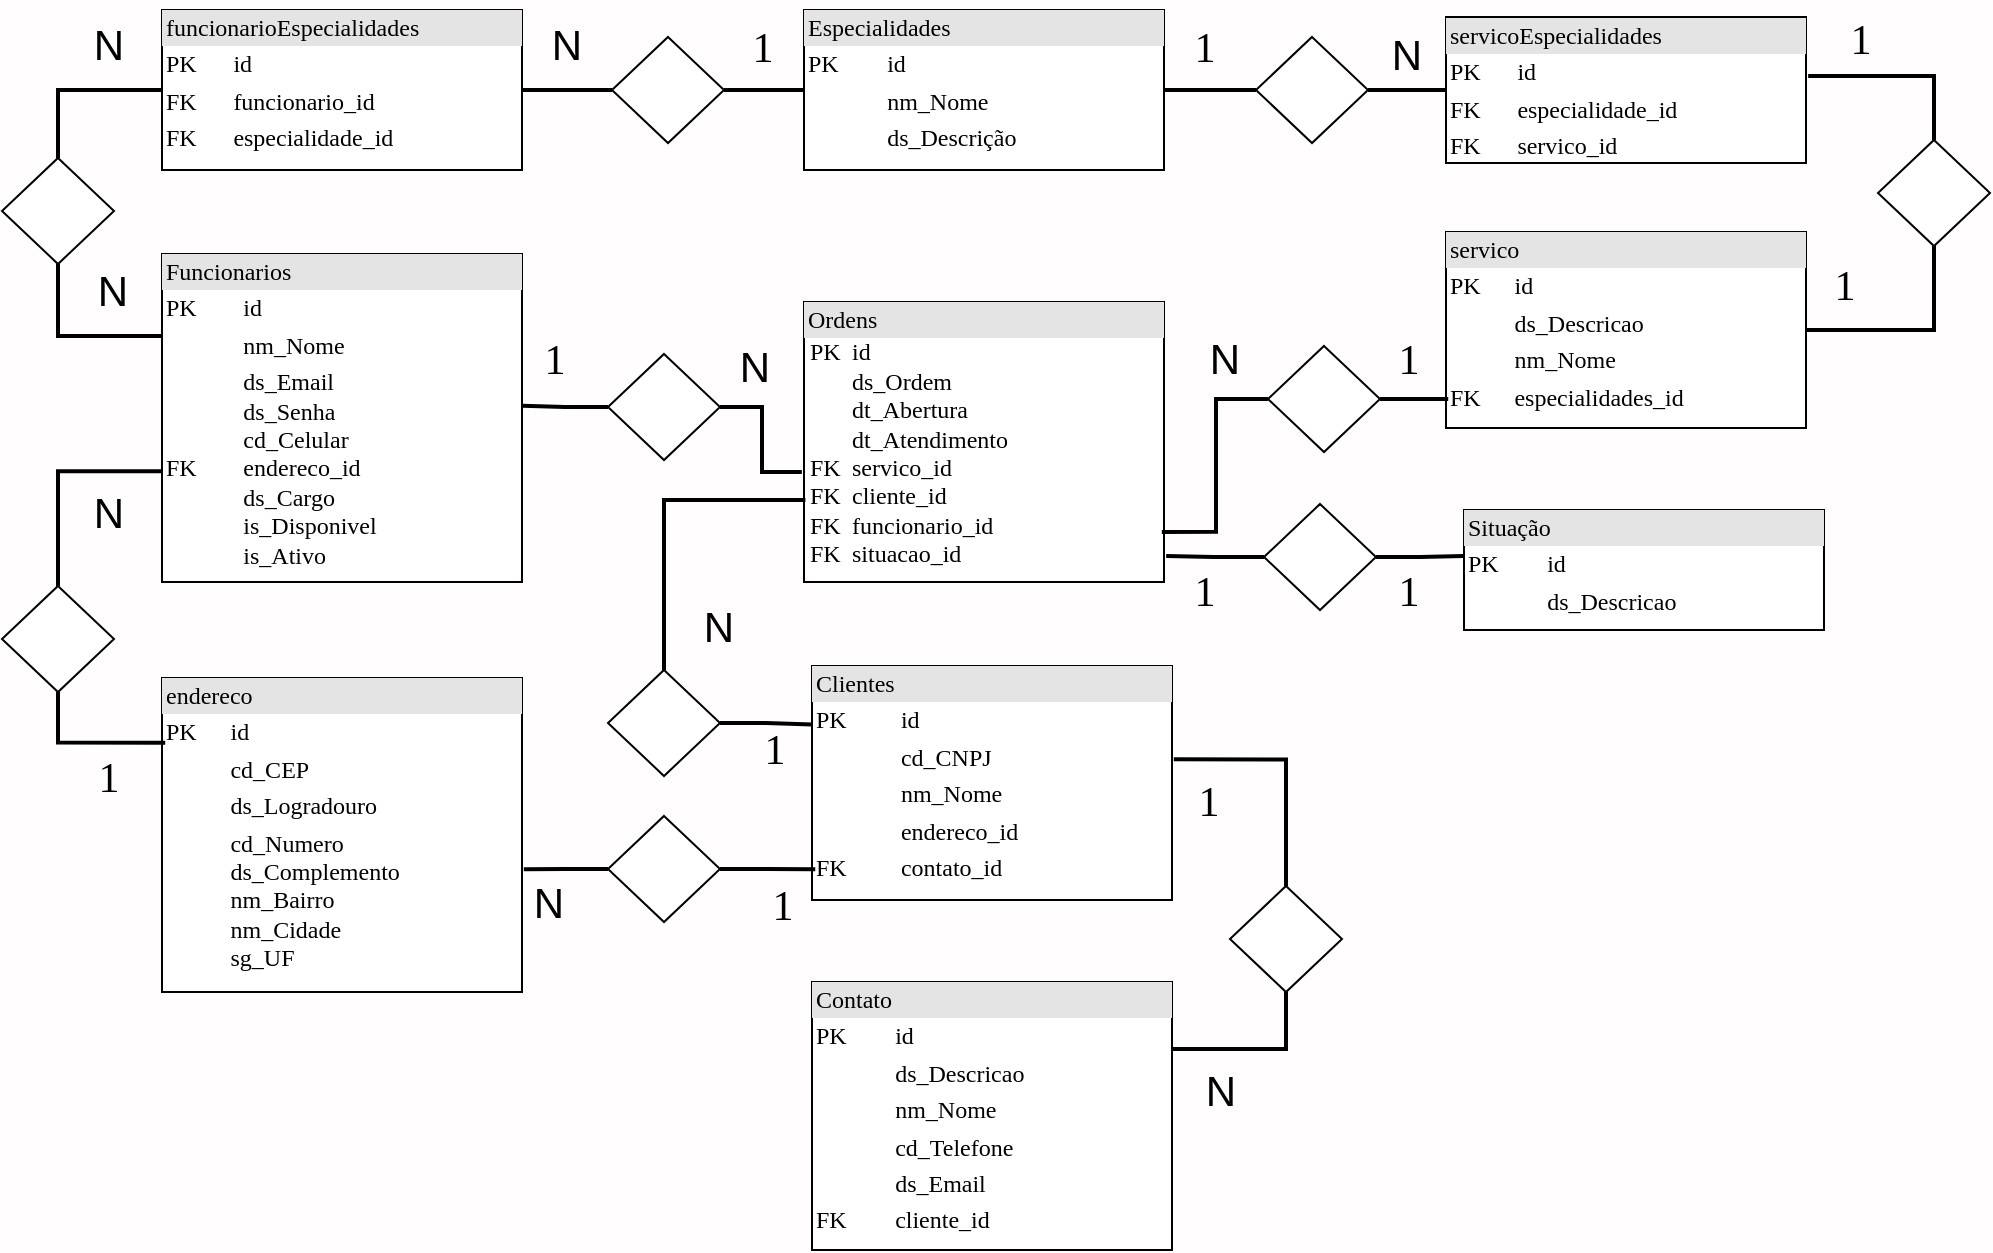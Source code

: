 <mxfile version="24.7.16">
  <diagram name="Página-1" id="74GLTB2vqmmj7NhmQDI3">
    <mxGraphModel dx="1732" dy="573" grid="0" gridSize="10" guides="1" tooltips="1" connect="1" arrows="1" fold="1" page="0" pageScale="1" pageWidth="827" pageHeight="1169" background="#FFFDFE" math="0" shadow="0">
      <root>
        <mxCell id="0" />
        <mxCell id="1" parent="0" />
        <mxCell id="-mUKGB88UWc1St8DoL5Q-1" value="&lt;div style=&quot;box-sizing:border-box;width:100%;background:#e4e4e4;padding:2px;&quot;&gt;Funcionarios&lt;/div&gt;&lt;table style=&quot;width:100%;font-size:1em;&quot; cellpadding=&quot;2&quot; cellspacing=&quot;0&quot;&gt;&lt;tbody&gt;&lt;tr&gt;&lt;td&gt;PK&lt;/td&gt;&lt;td&gt;id&lt;br&gt;&lt;/td&gt;&lt;/tr&gt;&lt;tr&gt;&lt;td&gt;&lt;br&gt;&lt;/td&gt;&lt;td&gt;nm_Nome&lt;/td&gt;&lt;/tr&gt;&lt;tr&gt;&lt;td&gt;FK&lt;br&gt;&lt;br&gt;&lt;/td&gt;&lt;td&gt;ds_Email&lt;br&gt;ds_Senha&lt;br&gt;cd_Celular&lt;br&gt;endereco_id&lt;br&gt;ds_Cargo&lt;br&gt;is_Disponivel&lt;br&gt;is_Ativo&lt;br&gt;&lt;br&gt;&lt;/td&gt;&lt;/tr&gt;&lt;/tbody&gt;&lt;/table&gt;" style="verticalAlign=top;align=left;overflow=fill;html=1;rounded=0;shadow=0;comic=0;labelBackgroundColor=none;strokeWidth=1;fontFamily=Verdana;fontSize=12" vertex="1" parent="1">
          <mxGeometry x="-100" y="136" width="180" height="164" as="geometry" />
        </mxCell>
        <mxCell id="-mUKGB88UWc1St8DoL5Q-2" value="&lt;div style=&quot;box-sizing: border-box ; width: 100% ; background: #e4e4e4 ; padding: 2px&quot;&gt;Especialidades&lt;/div&gt;&lt;table style=&quot;width: 100% ; font-size: 1em&quot; cellpadding=&quot;2&quot; cellspacing=&quot;0&quot;&gt;&lt;tbody&gt;&lt;tr&gt;&lt;td&gt;PK&lt;/td&gt;&lt;td&gt;id&lt;/td&gt;&lt;/tr&gt;&lt;tr&gt;&lt;td&gt;&lt;br&gt;&lt;/td&gt;&lt;td&gt;nm_Nome&lt;/td&gt;&lt;/tr&gt;&lt;tr&gt;&lt;td&gt;&lt;/td&gt;&lt;td&gt;ds_Descrição&lt;/td&gt;&lt;/tr&gt;&lt;tr&gt;&lt;td&gt;&lt;/td&gt;&lt;td&gt;&lt;br&gt;&lt;/td&gt;&lt;/tr&gt;&lt;/tbody&gt;&lt;/table&gt;" style="verticalAlign=top;align=left;overflow=fill;html=1;rounded=0;shadow=0;comic=0;labelBackgroundColor=none;strokeWidth=1;fontFamily=Verdana;fontSize=12" vertex="1" parent="1">
          <mxGeometry x="221" y="14" width="180" height="80" as="geometry" />
        </mxCell>
        <mxCell id="-mUKGB88UWc1St8DoL5Q-3" value="&lt;div style=&quot;box-sizing: border-box ; width: 100% ; background: #e4e4e4 ; padding: 2px&quot;&gt;Clientes&lt;/div&gt;&lt;table style=&quot;width: 100% ; font-size: 1em&quot; cellpadding=&quot;2&quot; cellspacing=&quot;0&quot;&gt;&lt;tbody&gt;&lt;tr&gt;&lt;td&gt;PK&lt;/td&gt;&lt;td&gt;id&lt;/td&gt;&lt;/tr&gt;&lt;tr&gt;&lt;td&gt;&lt;br&gt;&lt;/td&gt;&lt;td&gt;cd_CNPJ&lt;/td&gt;&lt;/tr&gt;&lt;tr&gt;&lt;td&gt;&lt;/td&gt;&lt;td&gt;nm_Nome&lt;/td&gt;&lt;/tr&gt;&lt;tr&gt;&lt;td&gt;&lt;br&gt;&lt;/td&gt;&lt;td&gt;endereco_id&lt;/td&gt;&lt;/tr&gt;&lt;tr&gt;&lt;td&gt;FK&lt;/td&gt;&lt;td&gt;contato_id&lt;/td&gt;&lt;/tr&gt;&lt;/tbody&gt;&lt;/table&gt;" style="verticalAlign=top;align=left;overflow=fill;html=1;rounded=0;shadow=0;comic=0;labelBackgroundColor=none;strokeWidth=1;fontFamily=Verdana;fontSize=12" vertex="1" parent="1">
          <mxGeometry x="225" y="342" width="180" height="117" as="geometry" />
        </mxCell>
        <mxCell id="-mUKGB88UWc1St8DoL5Q-6" value="&lt;div style=&quot;box-sizing:border-box;width:100%;background:#e4e4e4;padding:2px;&quot;&gt;Situação&lt;/div&gt;&lt;table style=&quot;width:100%;font-size:1em;&quot; cellpadding=&quot;2&quot; cellspacing=&quot;0&quot;&gt;&lt;tbody&gt;&lt;tr&gt;&lt;td&gt;PK&lt;/td&gt;&lt;td&gt;id&lt;/td&gt;&lt;/tr&gt;&lt;tr&gt;&lt;td&gt;&lt;br&gt;&lt;/td&gt;&lt;td&gt;ds_Descricao&lt;/td&gt;&lt;/tr&gt;&lt;tr&gt;&lt;td&gt;&lt;/td&gt;&lt;td&gt;&lt;br&gt;&lt;/td&gt;&lt;/tr&gt;&lt;/tbody&gt;&lt;/table&gt;" style="verticalAlign=top;align=left;overflow=fill;html=1;rounded=0;shadow=0;comic=0;labelBackgroundColor=none;strokeWidth=1;fontFamily=Verdana;fontSize=12" vertex="1" parent="1">
          <mxGeometry x="551" y="264" width="180" height="60" as="geometry" />
        </mxCell>
        <mxCell id="-mUKGB88UWc1St8DoL5Q-8" value="&lt;div style=&quot;box-sizing:border-box;width:100%;background:#e4e4e4;padding:2px;&quot;&gt;servico&lt;/div&gt;&lt;table style=&quot;width:100%;font-size:1em;&quot; cellpadding=&quot;2&quot; cellspacing=&quot;0&quot;&gt;&lt;tbody&gt;&lt;tr&gt;&lt;td&gt;PK&lt;/td&gt;&lt;td&gt;id&lt;/td&gt;&lt;/tr&gt;&lt;tr&gt;&lt;td&gt;&lt;br&gt;&lt;/td&gt;&lt;td&gt;ds_Descricao&lt;/td&gt;&lt;/tr&gt;&lt;tr&gt;&lt;td&gt;&lt;br&gt;&lt;/td&gt;&lt;td&gt;nm_Nome&lt;/td&gt;&lt;/tr&gt;&lt;tr&gt;&lt;td&gt;FK&lt;/td&gt;&lt;td&gt;especialidades_id&lt;/td&gt;&lt;/tr&gt;&lt;tr&gt;&lt;td&gt;&lt;/td&gt;&lt;td&gt;&lt;br&gt;&lt;/td&gt;&lt;/tr&gt;&lt;/tbody&gt;&lt;/table&gt;" style="verticalAlign=top;align=left;overflow=fill;html=1;rounded=0;shadow=0;comic=0;labelBackgroundColor=none;strokeWidth=1;fontFamily=Verdana;fontSize=12" vertex="1" parent="1">
          <mxGeometry x="542" y="125" width="180" height="98" as="geometry" />
        </mxCell>
        <mxCell id="-mUKGB88UWc1St8DoL5Q-9" style="edgeStyle=orthogonalEdgeStyle;rounded=0;orthogonalLoop=1;jettySize=auto;html=1;exitX=0.5;exitY=1;exitDx=0;exitDy=0;" edge="1" parent="1" source="-mUKGB88UWc1St8DoL5Q-8" target="-mUKGB88UWc1St8DoL5Q-8">
          <mxGeometry relative="1" as="geometry" />
        </mxCell>
        <mxCell id="-mUKGB88UWc1St8DoL5Q-11" value="&lt;div style=&quot;box-sizing:border-box;width:100%;background:#e4e4e4;padding:2px;&quot;&gt;funcionarioEspecialidades&lt;/div&gt;&lt;table style=&quot;width:100%;font-size:1em;&quot; cellpadding=&quot;2&quot; cellspacing=&quot;0&quot;&gt;&lt;tbody&gt;&lt;tr&gt;&lt;td&gt;PK&lt;/td&gt;&lt;td&gt;id&lt;/td&gt;&lt;/tr&gt;&lt;tr&gt;&lt;td&gt;FK&lt;/td&gt;&lt;td&gt;funcionario_id&lt;/td&gt;&lt;/tr&gt;&lt;tr&gt;&lt;td&gt;FK&lt;/td&gt;&lt;td&gt;especialidade_id&lt;/td&gt;&lt;/tr&gt;&lt;/tbody&gt;&lt;/table&gt;" style="verticalAlign=top;align=left;overflow=fill;html=1;rounded=0;shadow=0;comic=0;labelBackgroundColor=none;strokeWidth=1;fontFamily=Verdana;fontSize=12" vertex="1" parent="1">
          <mxGeometry x="-100" y="14" width="180" height="80" as="geometry" />
        </mxCell>
        <mxCell id="-mUKGB88UWc1St8DoL5Q-14" value="&lt;div style=&quot;box-sizing:border-box;width:100%;background:#e4e4e4;padding:2px;&quot;&gt;servicoEspecialidades&lt;/div&gt;&lt;table style=&quot;width:100%;font-size:1em;&quot; cellpadding=&quot;2&quot; cellspacing=&quot;0&quot;&gt;&lt;tbody&gt;&lt;tr&gt;&lt;td&gt;PK&lt;/td&gt;&lt;td&gt;id&lt;/td&gt;&lt;/tr&gt;&lt;tr&gt;&lt;td&gt;FK&lt;/td&gt;&lt;td&gt;especialidade_id&lt;/td&gt;&lt;/tr&gt;&lt;tr&gt;&lt;td&gt;FK&lt;/td&gt;&lt;td&gt;servico_id&lt;/td&gt;&lt;/tr&gt;&lt;/tbody&gt;&lt;/table&gt;" style="verticalAlign=top;align=left;overflow=fill;html=1;rounded=0;shadow=0;comic=0;labelBackgroundColor=none;strokeWidth=1;fontFamily=Verdana;fontSize=12" vertex="1" parent="1">
          <mxGeometry x="542" y="17.5" width="180" height="73" as="geometry" />
        </mxCell>
        <mxCell id="-mUKGB88UWc1St8DoL5Q-19" value="&lt;div style=&quot;box-sizing:border-box;width:100%;background:#e4e4e4;padding:2px;&quot;&gt;endereco&lt;/div&gt;&lt;table style=&quot;width:100%;font-size:1em;&quot; cellpadding=&quot;2&quot; cellspacing=&quot;0&quot;&gt;&lt;tbody&gt;&lt;tr&gt;&lt;td&gt;PK&lt;/td&gt;&lt;td&gt;id&lt;/td&gt;&lt;/tr&gt;&lt;tr&gt;&lt;td&gt;&lt;br&gt;&lt;/td&gt;&lt;td&gt;cd_CEP&lt;/td&gt;&lt;/tr&gt;&lt;tr&gt;&lt;td&gt;&lt;br&gt;&lt;/td&gt;&lt;td&gt;ds_Logradouro&lt;/td&gt;&lt;/tr&gt;&lt;tr&gt;&lt;td&gt;&lt;br&gt;&lt;/td&gt;&lt;td&gt;cd_Numero&lt;br&gt;ds_Complemento&lt;br&gt;nm_Bairro&lt;br&gt;nm_Cidade&lt;br&gt;sg_UF&lt;/td&gt;&lt;/tr&gt;&lt;tr&gt;&lt;td&gt;&lt;/td&gt;&lt;td&gt;&lt;br&gt;&lt;/td&gt;&lt;/tr&gt;&lt;/tbody&gt;&lt;/table&gt;" style="verticalAlign=top;align=left;overflow=fill;html=1;rounded=0;shadow=0;comic=0;labelBackgroundColor=none;strokeWidth=1;fontFamily=Verdana;fontSize=12" vertex="1" parent="1">
          <mxGeometry x="-100" y="348" width="180" height="157" as="geometry" />
        </mxCell>
        <mxCell id="-mUKGB88UWc1St8DoL5Q-21" value="&lt;div style=&quot;box-sizing:border-box;width:100%;background:#e4e4e4;padding:2px;&quot;&gt;Ordens&lt;/div&gt;&amp;nbsp;PK&lt;span style=&quot;white-space: pre;&quot;&gt;&#x9;&lt;/span&gt;id&lt;div&gt;&lt;span style=&quot;background-color: initial; white-space-collapse: preserve;&quot;&gt;&#x9;&lt;/span&gt;&lt;span style=&quot;background-color: initial;&quot;&gt;ds_Ordem&lt;/span&gt;&lt;br&gt;&lt;/div&gt;&lt;div&gt;&lt;span style=&quot;white-space: pre;&quot;&gt;&#x9;&lt;/span&gt;dt_Abertura&lt;br&gt;&lt;/div&gt;&lt;div&gt;&lt;span style=&quot;white-space: pre;&quot;&gt;&#x9;&lt;/span&gt;dt_Atendimento&lt;/div&gt;&lt;div&gt;&lt;div&gt;&amp;nbsp;FK&lt;span style=&quot;white-space-collapse: preserve;&quot;&gt;&#x9;&lt;/span&gt;servico_id&lt;/div&gt;&lt;div&gt;&amp;nbsp;FK&lt;span style=&quot;white-space-collapse: preserve;&quot;&gt;&#x9;&lt;/span&gt;cliente_id&lt;br&gt;&lt;/div&gt;&lt;div&gt;&amp;nbsp;FK&lt;span style=&quot;white-space-collapse: preserve;&quot;&gt;&#x9;&lt;/span&gt;funcionario_id&lt;/div&gt;&lt;div&gt;&amp;nbsp;FK&lt;span style=&quot;white-space-collapse: preserve;&quot;&gt;&#x9;&lt;/span&gt;situacao_id&lt;/div&gt;&lt;div&gt;&lt;br&gt;&lt;/div&gt;&lt;table style=&quot;width:100%;font-size:1em;&quot; cellpadding=&quot;2&quot; cellspacing=&quot;0&quot;&gt;&lt;tbody&gt;&lt;/tbody&gt;&lt;/table&gt;&lt;/div&gt;" style="verticalAlign=top;align=left;overflow=fill;html=1;rounded=0;shadow=0;comic=0;labelBackgroundColor=none;strokeWidth=1;fontFamily=Verdana;fontSize=12" vertex="1" parent="1">
          <mxGeometry x="221" y="160" width="180" height="140" as="geometry" />
        </mxCell>
        <mxCell id="-mUKGB88UWc1St8DoL5Q-44" style="edgeStyle=none;shape=connector;curved=1;rounded=0;orthogonalLoop=1;jettySize=auto;html=1;exitX=0;exitY=0.5;exitDx=0;exitDy=0;entryX=1;entryY=0.5;entryDx=0;entryDy=0;strokeColor=default;strokeWidth=2;align=center;verticalAlign=middle;fontFamily=Architects Daughter;fontSource=https%3A%2F%2Ffonts.googleapis.com%2Fcss%3Ffamily%3DArchitects%2BDaughter;fontSize=16;fontColor=default;labelBackgroundColor=default;endArrow=none;flowAnimation=0;sourcePerimeterSpacing=8;targetPerimeterSpacing=8;endFill=0;" edge="1" parent="1" source="-mUKGB88UWc1St8DoL5Q-24" target="-mUKGB88UWc1St8DoL5Q-11">
          <mxGeometry relative="1" as="geometry" />
        </mxCell>
        <mxCell id="-mUKGB88UWc1St8DoL5Q-24" value="" style="rhombus;whiteSpace=wrap;html=1;fontFamily=Architects Daughter;fontSource=https%3A%2F%2Ffonts.googleapis.com%2Fcss%3Ffamily%3DArchitects%2BDaughter;" vertex="1" parent="1">
          <mxGeometry x="125" y="27.5" width="56" height="53" as="geometry" />
        </mxCell>
        <mxCell id="-mUKGB88UWc1St8DoL5Q-32" value="&lt;font face=&quot;Helvetica&quot; style=&quot;font-size: 21px;&quot;&gt;N&lt;/font&gt;" style="text;html=1;align=center;verticalAlign=middle;resizable=0;points=[];autosize=1;strokeColor=none;fillColor=none;fontSize=21;fontFamily=Architects Daughter;fontSource=https%3A%2F%2Ffonts.googleapis.com%2Fcss%3Ffamily%3DArchitects%2BDaughter;" vertex="1" parent="1">
          <mxGeometry x="85" y="13" width="33" height="38" as="geometry" />
        </mxCell>
        <mxCell id="-mUKGB88UWc1St8DoL5Q-40" style="edgeStyle=none;curved=1;rounded=0;orthogonalLoop=1;jettySize=auto;html=1;fontFamily=Architects Daughter;fontSource=https%3A%2F%2Ffonts.googleapis.com%2Fcss%3Ffamily%3DArchitects%2BDaughter;fontSize=16;endArrow=none;sourcePerimeterSpacing=8;targetPerimeterSpacing=8;entryX=0;entryY=0.5;entryDx=0;entryDy=0;strokeWidth=2;flowAnimation=0;exitX=1;exitY=0.5;exitDx=0;exitDy=0;endFill=0;" edge="1" parent="1" source="-mUKGB88UWc1St8DoL5Q-24" target="-mUKGB88UWc1St8DoL5Q-2">
          <mxGeometry relative="1" as="geometry">
            <mxPoint x="219" y="76" as="targetPoint" />
          </mxGeometry>
        </mxCell>
        <mxCell id="-mUKGB88UWc1St8DoL5Q-46" style="edgeStyle=none;shape=connector;curved=1;rounded=0;orthogonalLoop=1;jettySize=auto;html=1;exitX=0;exitY=0.5;exitDx=0;exitDy=0;entryX=1;entryY=0.5;entryDx=0;entryDy=0;strokeColor=default;strokeWidth=2;align=center;verticalAlign=middle;fontFamily=Architects Daughter;fontSource=https%3A%2F%2Ffonts.googleapis.com%2Fcss%3Ffamily%3DArchitects%2BDaughter;fontSize=16;fontColor=default;labelBackgroundColor=default;endArrow=none;flowAnimation=0;sourcePerimeterSpacing=8;targetPerimeterSpacing=8;endFill=0;" edge="1" parent="1" source="-mUKGB88UWc1St8DoL5Q-45" target="-mUKGB88UWc1St8DoL5Q-2">
          <mxGeometry relative="1" as="geometry" />
        </mxCell>
        <mxCell id="-mUKGB88UWc1St8DoL5Q-47" style="edgeStyle=none;shape=connector;curved=1;rounded=0;orthogonalLoop=1;jettySize=auto;html=1;exitX=1;exitY=0.5;exitDx=0;exitDy=0;entryX=0;entryY=0.5;entryDx=0;entryDy=0;strokeColor=default;strokeWidth=2;align=center;verticalAlign=middle;fontFamily=Architects Daughter;fontSource=https%3A%2F%2Ffonts.googleapis.com%2Fcss%3Ffamily%3DArchitects%2BDaughter;fontSize=16;fontColor=default;labelBackgroundColor=default;endArrow=none;flowAnimation=0;sourcePerimeterSpacing=8;targetPerimeterSpacing=8;startSize=14;endSize=14;endFill=0;" edge="1" parent="1" source="-mUKGB88UWc1St8DoL5Q-45" target="-mUKGB88UWc1St8DoL5Q-14">
          <mxGeometry relative="1" as="geometry" />
        </mxCell>
        <mxCell id="-mUKGB88UWc1St8DoL5Q-45" value="" style="rhombus;whiteSpace=wrap;html=1;fontFamily=Architects Daughter;fontSource=https%3A%2F%2Ffonts.googleapis.com%2Fcss%3Ffamily%3DArchitects%2BDaughter;" vertex="1" parent="1">
          <mxGeometry x="447" y="27.5" width="56" height="53" as="geometry" />
        </mxCell>
        <mxCell id="-mUKGB88UWc1St8DoL5Q-50" style="edgeStyle=orthogonalEdgeStyle;shape=connector;rounded=0;orthogonalLoop=1;jettySize=auto;html=1;strokeColor=default;strokeWidth=2;align=center;verticalAlign=middle;fontFamily=Architects Daughter;fontSource=https%3A%2F%2Ffonts.googleapis.com%2Fcss%3Ffamily%3DArchitects%2BDaughter;fontSize=16;fontColor=default;labelBackgroundColor=default;endArrow=none;endFill=0;flowAnimation=0;sourcePerimeterSpacing=8;targetPerimeterSpacing=8;entryX=0;entryY=0.5;entryDx=0;entryDy=0;exitX=0.5;exitY=0;exitDx=0;exitDy=0;" edge="1" parent="1" source="-mUKGB88UWc1St8DoL5Q-49" target="-mUKGB88UWc1St8DoL5Q-11">
          <mxGeometry relative="1" as="geometry">
            <mxPoint x="-134" y="48" as="targetPoint" />
          </mxGeometry>
        </mxCell>
        <mxCell id="-mUKGB88UWc1St8DoL5Q-52" style="edgeStyle=orthogonalEdgeStyle;shape=connector;rounded=0;orthogonalLoop=1;jettySize=auto;html=1;exitX=0.5;exitY=1;exitDx=0;exitDy=0;entryX=0;entryY=0.25;entryDx=0;entryDy=0;strokeColor=default;strokeWidth=2;align=center;verticalAlign=middle;fontFamily=Architects Daughter;fontSource=https%3A%2F%2Ffonts.googleapis.com%2Fcss%3Ffamily%3DArchitects%2BDaughter;fontSize=16;fontColor=default;labelBackgroundColor=default;endArrow=none;endFill=0;flowAnimation=0;sourcePerimeterSpacing=8;targetPerimeterSpacing=8;" edge="1" parent="1" source="-mUKGB88UWc1St8DoL5Q-49" target="-mUKGB88UWc1St8DoL5Q-1">
          <mxGeometry relative="1" as="geometry" />
        </mxCell>
        <mxCell id="-mUKGB88UWc1St8DoL5Q-49" value="" style="rhombus;whiteSpace=wrap;html=1;fontFamily=Architects Daughter;fontSource=https%3A%2F%2Ffonts.googleapis.com%2Fcss%3Ffamily%3DArchitects%2BDaughter;" vertex="1" parent="1">
          <mxGeometry x="-180" y="88" width="56" height="53" as="geometry" />
        </mxCell>
        <mxCell id="-mUKGB88UWc1St8DoL5Q-53" value="&lt;font face=&quot;Helvetica&quot; style=&quot;font-size: 21px;&quot;&gt;N&lt;/font&gt;" style="text;html=1;align=center;verticalAlign=middle;resizable=0;points=[];autosize=1;strokeColor=none;fillColor=none;fontSize=21;fontFamily=Architects Daughter;fontSource=https%3A%2F%2Ffonts.googleapis.com%2Fcss%3Ffamily%3DArchitects%2BDaughter;" vertex="1" parent="1">
          <mxGeometry x="-144" y="13" width="33" height="38" as="geometry" />
        </mxCell>
        <mxCell id="-mUKGB88UWc1St8DoL5Q-54" value="&lt;font face=&quot;Helvetica&quot; style=&quot;font-size: 21px;&quot;&gt;N&lt;/font&gt;" style="text;html=1;align=center;verticalAlign=middle;resizable=0;points=[];autosize=1;strokeColor=none;fillColor=none;fontSize=21;fontFamily=Architects Daughter;fontSource=https%3A%2F%2Ffonts.googleapis.com%2Fcss%3Ffamily%3DArchitects%2BDaughter;" vertex="1" parent="1">
          <mxGeometry x="-142" y="136" width="33" height="38" as="geometry" />
        </mxCell>
        <mxCell id="-mUKGB88UWc1St8DoL5Q-55" value="&lt;font face=&quot;Verdana&quot;&gt;1&lt;/font&gt;" style="text;html=1;align=center;verticalAlign=middle;resizable=0;points=[];autosize=1;strokeColor=none;fillColor=none;fontSize=21;fontFamily=Architects Daughter;fontSource=https%3A%2F%2Ffonts.googleapis.com%2Fcss%3Ffamily%3DArchitects%2BDaughter;" vertex="1" parent="1">
          <mxGeometry x="184" y="13" width="31" height="39" as="geometry" />
        </mxCell>
        <mxCell id="-mUKGB88UWc1St8DoL5Q-57" value="" style="rhombus;whiteSpace=wrap;html=1;fontFamily=Architects Daughter;fontSource=https%3A%2F%2Ffonts.googleapis.com%2Fcss%3Ffamily%3DArchitects%2BDaughter;" vertex="1" parent="1">
          <mxGeometry x="123" y="186" width="56" height="53" as="geometry" />
        </mxCell>
        <mxCell id="-mUKGB88UWc1St8DoL5Q-60" value="&lt;font face=&quot;Helvetica&quot; style=&quot;font-size: 21px;&quot;&gt;N&lt;/font&gt;" style="text;html=1;align=center;verticalAlign=middle;resizable=0;points=[];autosize=1;strokeColor=none;fillColor=none;fontSize=21;fontFamily=Architects Daughter;fontSource=https%3A%2F%2Ffonts.googleapis.com%2Fcss%3Ffamily%3DArchitects%2BDaughter;" vertex="1" parent="1">
          <mxGeometry x="179" y="174" width="33" height="38" as="geometry" />
        </mxCell>
        <mxCell id="-mUKGB88UWc1St8DoL5Q-61" value="&lt;font face=&quot;Verdana&quot;&gt;1&lt;/font&gt;" style="text;html=1;align=center;verticalAlign=middle;resizable=0;points=[];autosize=1;strokeColor=none;fillColor=none;fontSize=21;fontFamily=Architects Daughter;fontSource=https%3A%2F%2Ffonts.googleapis.com%2Fcss%3Ffamily%3DArchitects%2BDaughter;" vertex="1" parent="1">
          <mxGeometry x="80" y="169" width="31" height="39" as="geometry" />
        </mxCell>
        <mxCell id="-mUKGB88UWc1St8DoL5Q-62" value="&lt;font face=&quot;Helvetica&quot; style=&quot;font-size: 21px;&quot;&gt;N&lt;/font&gt;" style="text;html=1;align=center;verticalAlign=middle;resizable=0;points=[];autosize=1;strokeColor=none;fillColor=none;fontSize=21;fontFamily=Architects Daughter;fontSource=https%3A%2F%2Ffonts.googleapis.com%2Fcss%3Ffamily%3DArchitects%2BDaughter;" vertex="1" parent="1">
          <mxGeometry x="505" y="17.5" width="33" height="38" as="geometry" />
        </mxCell>
        <mxCell id="-mUKGB88UWc1St8DoL5Q-63" value="&lt;font face=&quot;Verdana&quot;&gt;1&lt;/font&gt;" style="text;html=1;align=center;verticalAlign=middle;resizable=0;points=[];autosize=1;strokeColor=none;fillColor=none;fontSize=21;fontFamily=Architects Daughter;fontSource=https%3A%2F%2Ffonts.googleapis.com%2Fcss%3Ffamily%3DArchitects%2BDaughter;" vertex="1" parent="1">
          <mxGeometry x="405" y="13" width="31" height="39" as="geometry" />
        </mxCell>
        <mxCell id="-mUKGB88UWc1St8DoL5Q-64" value="" style="rhombus;whiteSpace=wrap;html=1;fontFamily=Architects Daughter;fontSource=https%3A%2F%2Ffonts.googleapis.com%2Fcss%3Ffamily%3DArchitects%2BDaughter;" vertex="1" parent="1">
          <mxGeometry x="758" y="79" width="56" height="53" as="geometry" />
        </mxCell>
        <mxCell id="-mUKGB88UWc1St8DoL5Q-65" style="edgeStyle=orthogonalEdgeStyle;shape=connector;rounded=0;orthogonalLoop=1;jettySize=auto;html=1;exitX=0.5;exitY=0;exitDx=0;exitDy=0;entryX=1.006;entryY=0.404;entryDx=0;entryDy=0;entryPerimeter=0;strokeColor=default;strokeWidth=2;align=center;verticalAlign=middle;fontFamily=Architects Daughter;fontSource=https%3A%2F%2Ffonts.googleapis.com%2Fcss%3Ffamily%3DArchitects%2BDaughter;fontSize=16;fontColor=default;labelBackgroundColor=default;endArrow=none;endFill=0;flowAnimation=0;sourcePerimeterSpacing=8;targetPerimeterSpacing=8;" edge="1" parent="1" source="-mUKGB88UWc1St8DoL5Q-64" target="-mUKGB88UWc1St8DoL5Q-14">
          <mxGeometry relative="1" as="geometry" />
        </mxCell>
        <mxCell id="-mUKGB88UWc1St8DoL5Q-66" style="edgeStyle=orthogonalEdgeStyle;shape=connector;rounded=0;orthogonalLoop=1;jettySize=auto;html=1;exitX=0.5;exitY=1;exitDx=0;exitDy=0;strokeColor=default;strokeWidth=2;align=center;verticalAlign=middle;fontFamily=Architects Daughter;fontSource=https%3A%2F%2Ffonts.googleapis.com%2Fcss%3Ffamily%3DArchitects%2BDaughter;fontSize=16;fontColor=default;labelBackgroundColor=default;endArrow=none;endFill=0;flowAnimation=0;sourcePerimeterSpacing=8;targetPerimeterSpacing=8;entryX=1;entryY=0.5;entryDx=0;entryDy=0;" edge="1" parent="1" source="-mUKGB88UWc1St8DoL5Q-64" target="-mUKGB88UWc1St8DoL5Q-8">
          <mxGeometry relative="1" as="geometry" />
        </mxCell>
        <mxCell id="-mUKGB88UWc1St8DoL5Q-69" value="&lt;font face=&quot;Verdana&quot;&gt;1&lt;/font&gt;" style="text;html=1;align=center;verticalAlign=middle;resizable=0;points=[];autosize=1;strokeColor=none;fillColor=none;fontSize=21;fontFamily=Architects Daughter;fontSource=https%3A%2F%2Ffonts.googleapis.com%2Fcss%3Ffamily%3DArchitects%2BDaughter;" vertex="1" parent="1">
          <mxGeometry x="733" y="9" width="31" height="39" as="geometry" />
        </mxCell>
        <mxCell id="-mUKGB88UWc1St8DoL5Q-70" value="&lt;font face=&quot;Verdana&quot;&gt;1&lt;/font&gt;" style="text;html=1;align=center;verticalAlign=middle;resizable=0;points=[];autosize=1;strokeColor=none;fillColor=none;fontSize=21;fontFamily=Architects Daughter;fontSource=https%3A%2F%2Ffonts.googleapis.com%2Fcss%3Ffamily%3DArchitects%2BDaughter;" vertex="1" parent="1">
          <mxGeometry x="725" y="132" width="31" height="39" as="geometry" />
        </mxCell>
        <mxCell id="-mUKGB88UWc1St8DoL5Q-71" value="" style="rhombus;whiteSpace=wrap;html=1;fontFamily=Architects Daughter;fontSource=https%3A%2F%2Ffonts.googleapis.com%2Fcss%3Ffamily%3DArchitects%2BDaughter;" vertex="1" parent="1">
          <mxGeometry x="453" y="182" width="56" height="53" as="geometry" />
        </mxCell>
        <mxCell id="-mUKGB88UWc1St8DoL5Q-72" value="" style="rhombus;whiteSpace=wrap;html=1;fontFamily=Architects Daughter;fontSource=https%3A%2F%2Ffonts.googleapis.com%2Fcss%3Ffamily%3DArchitects%2BDaughter;" vertex="1" parent="1">
          <mxGeometry x="451" y="261" width="56" height="53" as="geometry" />
        </mxCell>
        <mxCell id="-mUKGB88UWc1St8DoL5Q-73" style="edgeStyle=orthogonalEdgeStyle;shape=connector;rounded=0;orthogonalLoop=1;jettySize=auto;html=1;exitX=1;exitY=0.5;exitDx=0;exitDy=0;entryX=0;entryY=0.383;entryDx=0;entryDy=0;entryPerimeter=0;strokeColor=default;strokeWidth=2;align=center;verticalAlign=middle;fontFamily=Architects Daughter;fontSource=https%3A%2F%2Ffonts.googleapis.com%2Fcss%3Ffamily%3DArchitects%2BDaughter;fontSize=16;fontColor=default;labelBackgroundColor=default;endArrow=none;endFill=0;flowAnimation=0;sourcePerimeterSpacing=8;targetPerimeterSpacing=8;" edge="1" parent="1" source="-mUKGB88UWc1St8DoL5Q-72" target="-mUKGB88UWc1St8DoL5Q-6">
          <mxGeometry relative="1" as="geometry" />
        </mxCell>
        <mxCell id="-mUKGB88UWc1St8DoL5Q-79" value="&lt;font face=&quot;Verdana&quot;&gt;1&lt;/font&gt;" style="text;html=1;align=center;verticalAlign=middle;resizable=0;points=[];autosize=1;strokeColor=none;fillColor=none;fontSize=21;fontFamily=Architects Daughter;fontSource=https%3A%2F%2Ffonts.googleapis.com%2Fcss%3Ffamily%3DArchitects%2BDaughter;" vertex="1" parent="1">
          <mxGeometry x="507" y="169" width="31" height="39" as="geometry" />
        </mxCell>
        <mxCell id="-mUKGB88UWc1St8DoL5Q-80" value="&lt;font face=&quot;Helvetica&quot; style=&quot;font-size: 21px;&quot;&gt;N&lt;/font&gt;" style="text;html=1;align=center;verticalAlign=middle;resizable=0;points=[];autosize=1;strokeColor=none;fillColor=none;fontSize=21;fontFamily=Architects Daughter;fontSource=https%3A%2F%2Ffonts.googleapis.com%2Fcss%3Ffamily%3DArchitects%2BDaughter;" vertex="1" parent="1">
          <mxGeometry x="414" y="170" width="33" height="38" as="geometry" />
        </mxCell>
        <mxCell id="-mUKGB88UWc1St8DoL5Q-82" value="&lt;font face=&quot;Verdana&quot;&gt;1&lt;/font&gt;" style="text;html=1;align=center;verticalAlign=middle;resizable=0;points=[];autosize=1;strokeColor=none;fillColor=none;fontSize=21;fontFamily=Architects Daughter;fontSource=https%3A%2F%2Ffonts.googleapis.com%2Fcss%3Ffamily%3DArchitects%2BDaughter;" vertex="1" parent="1">
          <mxGeometry x="405" y="285" width="31" height="39" as="geometry" />
        </mxCell>
        <mxCell id="-mUKGB88UWc1St8DoL5Q-83" value="&lt;font face=&quot;Verdana&quot;&gt;1&lt;/font&gt;" style="text;html=1;align=center;verticalAlign=middle;resizable=0;points=[];autosize=1;strokeColor=none;fillColor=none;fontSize=21;fontFamily=Architects Daughter;fontSource=https%3A%2F%2Ffonts.googleapis.com%2Fcss%3Ffamily%3DArchitects%2BDaughter;" vertex="1" parent="1">
          <mxGeometry x="507" y="285" width="31" height="39" as="geometry" />
        </mxCell>
        <mxCell id="-mUKGB88UWc1St8DoL5Q-119" style="edgeStyle=orthogonalEdgeStyle;shape=connector;rounded=0;orthogonalLoop=1;jettySize=auto;html=1;exitX=0.5;exitY=1;exitDx=0;exitDy=0;entryX=1;entryY=0.25;entryDx=0;entryDy=0;strokeColor=default;strokeWidth=2;align=center;verticalAlign=middle;fontFamily=Architects Daughter;fontSource=https%3A%2F%2Ffonts.googleapis.com%2Fcss%3Ffamily%3DArchitects%2BDaughter;fontSize=16;fontColor=default;labelBackgroundColor=default;endArrow=none;endFill=0;flowAnimation=0;sourcePerimeterSpacing=8;targetPerimeterSpacing=8;" edge="1" parent="1" source="-mUKGB88UWc1St8DoL5Q-84" target="-mUKGB88UWc1St8DoL5Q-116">
          <mxGeometry relative="1" as="geometry" />
        </mxCell>
        <mxCell id="-mUKGB88UWc1St8DoL5Q-84" value="" style="rhombus;whiteSpace=wrap;html=1;fontFamily=Architects Daughter;fontSource=https%3A%2F%2Ffonts.googleapis.com%2Fcss%3Ffamily%3DArchitects%2BDaughter;" vertex="1" parent="1">
          <mxGeometry x="434" y="452" width="56" height="53" as="geometry" />
        </mxCell>
        <mxCell id="-mUKGB88UWc1St8DoL5Q-85" value="" style="rhombus;whiteSpace=wrap;html=1;fontFamily=Architects Daughter;fontSource=https%3A%2F%2Ffonts.googleapis.com%2Fcss%3Ffamily%3DArchitects%2BDaughter;" vertex="1" parent="1">
          <mxGeometry x="123" y="417" width="56" height="53" as="geometry" />
        </mxCell>
        <mxCell id="-mUKGB88UWc1St8DoL5Q-96" style="edgeStyle=orthogonalEdgeStyle;shape=connector;rounded=0;orthogonalLoop=1;jettySize=auto;html=1;exitX=1;exitY=0.5;exitDx=0;exitDy=0;entryX=0;entryY=0.25;entryDx=0;entryDy=0;strokeColor=default;strokeWidth=2;align=center;verticalAlign=middle;fontFamily=Architects Daughter;fontSource=https%3A%2F%2Ffonts.googleapis.com%2Fcss%3Ffamily%3DArchitects%2BDaughter;fontSize=16;fontColor=default;labelBackgroundColor=default;endArrow=none;endFill=0;flowAnimation=0;sourcePerimeterSpacing=8;targetPerimeterSpacing=8;" edge="1" parent="1" source="-mUKGB88UWc1St8DoL5Q-86" target="-mUKGB88UWc1St8DoL5Q-3">
          <mxGeometry relative="1" as="geometry" />
        </mxCell>
        <mxCell id="-mUKGB88UWc1St8DoL5Q-86" value="" style="rhombus;whiteSpace=wrap;html=1;fontFamily=Architects Daughter;fontSource=https%3A%2F%2Ffonts.googleapis.com%2Fcss%3Ffamily%3DArchitects%2BDaughter;" vertex="1" parent="1">
          <mxGeometry x="123" y="344" width="56" height="53" as="geometry" />
        </mxCell>
        <mxCell id="-mUKGB88UWc1St8DoL5Q-88" style="edgeStyle=orthogonalEdgeStyle;shape=connector;rounded=0;orthogonalLoop=1;jettySize=auto;html=1;exitX=0.5;exitY=0;exitDx=0;exitDy=0;entryX=1.005;entryY=0.399;entryDx=0;entryDy=0;entryPerimeter=0;strokeColor=default;strokeWidth=2;align=center;verticalAlign=middle;fontFamily=Architects Daughter;fontSource=https%3A%2F%2Ffonts.googleapis.com%2Fcss%3Ffamily%3DArchitects%2BDaughter;fontSize=16;fontColor=default;labelBackgroundColor=default;endArrow=none;endFill=0;flowAnimation=0;sourcePerimeterSpacing=8;targetPerimeterSpacing=8;" edge="1" parent="1" source="-mUKGB88UWc1St8DoL5Q-84" target="-mUKGB88UWc1St8DoL5Q-3">
          <mxGeometry relative="1" as="geometry" />
        </mxCell>
        <mxCell id="-mUKGB88UWc1St8DoL5Q-89" style="edgeStyle=orthogonalEdgeStyle;shape=connector;rounded=0;orthogonalLoop=1;jettySize=auto;html=1;exitX=1;exitY=0.5;exitDx=0;exitDy=0;entryX=0.009;entryY=0.869;entryDx=0;entryDy=0;entryPerimeter=0;strokeColor=default;strokeWidth=2;align=center;verticalAlign=middle;fontFamily=Architects Daughter;fontSource=https%3A%2F%2Ffonts.googleapis.com%2Fcss%3Ffamily%3DArchitects%2BDaughter;fontSize=16;fontColor=default;labelBackgroundColor=default;endArrow=none;endFill=0;flowAnimation=0;sourcePerimeterSpacing=8;targetPerimeterSpacing=8;" edge="1" parent="1" source="-mUKGB88UWc1St8DoL5Q-85" target="-mUKGB88UWc1St8DoL5Q-3">
          <mxGeometry relative="1" as="geometry" />
        </mxCell>
        <mxCell id="-mUKGB88UWc1St8DoL5Q-91" style="edgeStyle=orthogonalEdgeStyle;shape=connector;rounded=0;orthogonalLoop=1;jettySize=auto;html=1;exitX=0;exitY=0.5;exitDx=0;exitDy=0;entryX=1.005;entryY=0.609;entryDx=0;entryDy=0;entryPerimeter=0;strokeColor=default;strokeWidth=2;align=center;verticalAlign=middle;fontFamily=Architects Daughter;fontSource=https%3A%2F%2Ffonts.googleapis.com%2Fcss%3Ffamily%3DArchitects%2BDaughter;fontSize=16;fontColor=default;labelBackgroundColor=default;endArrow=none;endFill=0;flowAnimation=0;sourcePerimeterSpacing=8;targetPerimeterSpacing=8;" edge="1" parent="1" source="-mUKGB88UWc1St8DoL5Q-85" target="-mUKGB88UWc1St8DoL5Q-19">
          <mxGeometry relative="1" as="geometry" />
        </mxCell>
        <mxCell id="-mUKGB88UWc1St8DoL5Q-94" style="edgeStyle=orthogonalEdgeStyle;shape=connector;rounded=0;orthogonalLoop=1;jettySize=auto;html=1;exitX=0.5;exitY=1;exitDx=0;exitDy=0;strokeColor=default;strokeWidth=2;align=center;verticalAlign=middle;fontFamily=Architects Daughter;fontSource=https%3A%2F%2Ffonts.googleapis.com%2Fcss%3Ffamily%3DArchitects%2BDaughter;fontSize=16;fontColor=default;labelBackgroundColor=default;endArrow=none;endFill=0;flowAnimation=0;sourcePerimeterSpacing=8;targetPerimeterSpacing=8;entryX=0.009;entryY=0.206;entryDx=0;entryDy=0;entryPerimeter=0;" edge="1" parent="1" source="-mUKGB88UWc1St8DoL5Q-92" target="-mUKGB88UWc1St8DoL5Q-19">
          <mxGeometry relative="1" as="geometry" />
        </mxCell>
        <mxCell id="-mUKGB88UWc1St8DoL5Q-92" value="" style="rhombus;whiteSpace=wrap;html=1;fontFamily=Architects Daughter;fontSource=https%3A%2F%2Ffonts.googleapis.com%2Fcss%3Ffamily%3DArchitects%2BDaughter;" vertex="1" parent="1">
          <mxGeometry x="-180" y="302" width="56" height="53" as="geometry" />
        </mxCell>
        <mxCell id="-mUKGB88UWc1St8DoL5Q-95" style="edgeStyle=orthogonalEdgeStyle;shape=connector;rounded=0;orthogonalLoop=1;jettySize=auto;html=1;exitX=0.5;exitY=0;exitDx=0;exitDy=0;entryX=0;entryY=0.662;entryDx=0;entryDy=0;entryPerimeter=0;strokeColor=default;strokeWidth=2;align=center;verticalAlign=middle;fontFamily=Architects Daughter;fontSource=https%3A%2F%2Ffonts.googleapis.com%2Fcss%3Ffamily%3DArchitects%2BDaughter;fontSize=16;fontColor=default;labelBackgroundColor=default;endArrow=none;endFill=0;flowAnimation=0;sourcePerimeterSpacing=8;targetPerimeterSpacing=8;" edge="1" parent="1" source="-mUKGB88UWc1St8DoL5Q-92" target="-mUKGB88UWc1St8DoL5Q-1">
          <mxGeometry relative="1" as="geometry" />
        </mxCell>
        <mxCell id="-mUKGB88UWc1St8DoL5Q-97" style="edgeStyle=orthogonalEdgeStyle;shape=connector;rounded=0;orthogonalLoop=1;jettySize=auto;html=1;exitX=0.5;exitY=0;exitDx=0;exitDy=0;entryX=0.004;entryY=0.707;entryDx=0;entryDy=0;entryPerimeter=0;strokeColor=default;strokeWidth=2;align=center;verticalAlign=middle;fontFamily=Architects Daughter;fontSource=https%3A%2F%2Ffonts.googleapis.com%2Fcss%3Ffamily%3DArchitects%2BDaughter;fontSize=16;fontColor=default;labelBackgroundColor=default;endArrow=none;endFill=0;flowAnimation=0;sourcePerimeterSpacing=8;targetPerimeterSpacing=8;" edge="1" parent="1" source="-mUKGB88UWc1St8DoL5Q-86" target="-mUKGB88UWc1St8DoL5Q-21">
          <mxGeometry relative="1" as="geometry" />
        </mxCell>
        <mxCell id="-mUKGB88UWc1St8DoL5Q-99" style="edgeStyle=orthogonalEdgeStyle;shape=connector;rounded=0;orthogonalLoop=1;jettySize=auto;html=1;exitX=0;exitY=0.5;exitDx=0;exitDy=0;entryX=1.006;entryY=0.907;entryDx=0;entryDy=0;entryPerimeter=0;strokeColor=default;strokeWidth=2;align=center;verticalAlign=middle;fontFamily=Architects Daughter;fontSource=https%3A%2F%2Ffonts.googleapis.com%2Fcss%3Ffamily%3DArchitects%2BDaughter;fontSize=16;fontColor=default;labelBackgroundColor=default;endArrow=none;endFill=0;flowAnimation=0;sourcePerimeterSpacing=8;targetPerimeterSpacing=8;" edge="1" parent="1" source="-mUKGB88UWc1St8DoL5Q-72" target="-mUKGB88UWc1St8DoL5Q-21">
          <mxGeometry relative="1" as="geometry" />
        </mxCell>
        <mxCell id="-mUKGB88UWc1St8DoL5Q-101" style="edgeStyle=orthogonalEdgeStyle;shape=connector;rounded=0;orthogonalLoop=1;jettySize=auto;html=1;exitX=0;exitY=0.5;exitDx=0;exitDy=0;entryX=1;entryY=0.463;entryDx=0;entryDy=0;entryPerimeter=0;strokeColor=default;strokeWidth=2;align=center;verticalAlign=middle;fontFamily=Architects Daughter;fontSource=https%3A%2F%2Ffonts.googleapis.com%2Fcss%3Ffamily%3DArchitects%2BDaughter;fontSize=16;fontColor=default;labelBackgroundColor=default;endArrow=none;endFill=0;flowAnimation=0;sourcePerimeterSpacing=8;targetPerimeterSpacing=8;" edge="1" parent="1" source="-mUKGB88UWc1St8DoL5Q-57" target="-mUKGB88UWc1St8DoL5Q-1">
          <mxGeometry relative="1" as="geometry" />
        </mxCell>
        <mxCell id="-mUKGB88UWc1St8DoL5Q-102" style="edgeStyle=orthogonalEdgeStyle;shape=connector;rounded=0;orthogonalLoop=1;jettySize=auto;html=1;exitX=1;exitY=0.5;exitDx=0;exitDy=0;entryX=-0.006;entryY=0.607;entryDx=0;entryDy=0;entryPerimeter=0;strokeColor=default;strokeWidth=2;align=center;verticalAlign=middle;fontFamily=Architects Daughter;fontSource=https%3A%2F%2Ffonts.googleapis.com%2Fcss%3Ffamily%3DArchitects%2BDaughter;fontSize=16;fontColor=default;labelBackgroundColor=default;endArrow=none;endFill=0;flowAnimation=0;sourcePerimeterSpacing=8;targetPerimeterSpacing=8;" edge="1" parent="1" source="-mUKGB88UWc1St8DoL5Q-57" target="-mUKGB88UWc1St8DoL5Q-21">
          <mxGeometry relative="1" as="geometry" />
        </mxCell>
        <mxCell id="-mUKGB88UWc1St8DoL5Q-105" style="edgeStyle=orthogonalEdgeStyle;shape=connector;rounded=0;orthogonalLoop=1;jettySize=auto;html=1;exitX=1;exitY=0.5;exitDx=0;exitDy=0;entryX=0.006;entryY=0.857;entryDx=0;entryDy=0;entryPerimeter=0;strokeColor=default;strokeWidth=2;align=center;verticalAlign=middle;fontFamily=Architects Daughter;fontSource=https%3A%2F%2Ffonts.googleapis.com%2Fcss%3Ffamily%3DArchitects%2BDaughter;fontSize=16;fontColor=default;labelBackgroundColor=default;endArrow=none;endFill=0;flowAnimation=0;sourcePerimeterSpacing=8;targetPerimeterSpacing=8;" edge="1" parent="1" source="-mUKGB88UWc1St8DoL5Q-71" target="-mUKGB88UWc1St8DoL5Q-8">
          <mxGeometry relative="1" as="geometry" />
        </mxCell>
        <mxCell id="-mUKGB88UWc1St8DoL5Q-106" style="edgeStyle=orthogonalEdgeStyle;shape=connector;rounded=0;orthogonalLoop=1;jettySize=auto;html=1;exitX=0;exitY=0.5;exitDx=0;exitDy=0;entryX=0.994;entryY=0.821;entryDx=0;entryDy=0;entryPerimeter=0;strokeColor=default;strokeWidth=2;align=center;verticalAlign=middle;fontFamily=Architects Daughter;fontSource=https%3A%2F%2Ffonts.googleapis.com%2Fcss%3Ffamily%3DArchitects%2BDaughter;fontSize=16;fontColor=default;labelBackgroundColor=default;endArrow=none;endFill=0;flowAnimation=0;sourcePerimeterSpacing=8;targetPerimeterSpacing=8;" edge="1" parent="1" source="-mUKGB88UWc1St8DoL5Q-71" target="-mUKGB88UWc1St8DoL5Q-21">
          <mxGeometry relative="1" as="geometry" />
        </mxCell>
        <mxCell id="-mUKGB88UWc1St8DoL5Q-108" value="&lt;font face=&quot;Verdana&quot;&gt;1&lt;/font&gt;" style="text;html=1;align=center;verticalAlign=middle;resizable=0;points=[];autosize=1;strokeColor=none;fillColor=none;fontSize=21;fontFamily=Architects Daughter;fontSource=https%3A%2F%2Ffonts.googleapis.com%2Fcss%3Ffamily%3DArchitects%2BDaughter;" vertex="1" parent="1">
          <mxGeometry x="407" y="390" width="31" height="39" as="geometry" />
        </mxCell>
        <mxCell id="-mUKGB88UWc1St8DoL5Q-109" value="&lt;font face=&quot;Helvetica&quot; style=&quot;font-size: 21px;&quot;&gt;N&lt;/font&gt;" style="text;html=1;align=center;verticalAlign=middle;resizable=0;points=[];autosize=1;strokeColor=none;fillColor=none;fontSize=21;fontFamily=Architects Daughter;fontSource=https%3A%2F%2Ffonts.googleapis.com%2Fcss%3Ffamily%3DArchitects%2BDaughter;" vertex="1" parent="1">
          <mxGeometry x="412" y="536" width="33" height="38" as="geometry" />
        </mxCell>
        <mxCell id="-mUKGB88UWc1St8DoL5Q-110" value="&lt;font face=&quot;Helvetica&quot; style=&quot;font-size: 21px;&quot;&gt;N&lt;/font&gt;" style="text;html=1;align=center;verticalAlign=middle;resizable=0;points=[];autosize=1;strokeColor=none;fillColor=none;fontSize=21;fontFamily=Architects Daughter;fontSource=https%3A%2F%2Ffonts.googleapis.com%2Fcss%3Ffamily%3DArchitects%2BDaughter;" vertex="1" parent="1">
          <mxGeometry x="76" y="442" width="33" height="38" as="geometry" />
        </mxCell>
        <mxCell id="-mUKGB88UWc1St8DoL5Q-111" value="&lt;span style=&quot;font-family: Verdana;&quot;&gt;1&lt;/span&gt;" style="text;html=1;align=center;verticalAlign=middle;resizable=0;points=[];autosize=1;strokeColor=none;fillColor=none;fontSize=21;fontFamily=Architects Daughter;fontSource=https%3A%2F%2Ffonts.googleapis.com%2Fcss%3Ffamily%3DArchitects%2BDaughter;" vertex="1" parent="1">
          <mxGeometry x="194" y="442" width="31" height="39" as="geometry" />
        </mxCell>
        <mxCell id="-mUKGB88UWc1St8DoL5Q-112" value="&lt;font face=&quot;Helvetica&quot; style=&quot;font-size: 21px;&quot;&gt;N&lt;/font&gt;" style="text;html=1;align=center;verticalAlign=middle;resizable=0;points=[];autosize=1;strokeColor=none;fillColor=none;fontSize=21;fontFamily=Architects Daughter;fontSource=https%3A%2F%2Ffonts.googleapis.com%2Fcss%3Ffamily%3DArchitects%2BDaughter;" vertex="1" parent="1">
          <mxGeometry x="161" y="304" width="33" height="38" as="geometry" />
        </mxCell>
        <mxCell id="-mUKGB88UWc1St8DoL5Q-113" value="&lt;span style=&quot;font-family: Verdana;&quot;&gt;1&lt;/span&gt;" style="text;html=1;align=center;verticalAlign=middle;resizable=0;points=[];autosize=1;strokeColor=none;fillColor=none;fontSize=21;fontFamily=Architects Daughter;fontSource=https%3A%2F%2Ffonts.googleapis.com%2Fcss%3Ffamily%3DArchitects%2BDaughter;" vertex="1" parent="1">
          <mxGeometry x="190" y="364" width="31" height="39" as="geometry" />
        </mxCell>
        <mxCell id="-mUKGB88UWc1St8DoL5Q-114" value="&lt;font face=&quot;Helvetica&quot; style=&quot;font-size: 21px;&quot;&gt;N&lt;/font&gt;" style="text;html=1;align=center;verticalAlign=middle;resizable=0;points=[];autosize=1;strokeColor=none;fillColor=none;fontSize=21;fontFamily=Architects Daughter;fontSource=https%3A%2F%2Ffonts.googleapis.com%2Fcss%3Ffamily%3DArchitects%2BDaughter;" vertex="1" parent="1">
          <mxGeometry x="-144" y="247" width="33" height="38" as="geometry" />
        </mxCell>
        <mxCell id="-mUKGB88UWc1St8DoL5Q-115" value="&lt;span style=&quot;font-family: Verdana;&quot;&gt;1&lt;/span&gt;" style="text;html=1;align=center;verticalAlign=middle;resizable=0;points=[];autosize=1;strokeColor=none;fillColor=none;fontSize=21;fontFamily=Architects Daughter;fontSource=https%3A%2F%2Ffonts.googleapis.com%2Fcss%3Ffamily%3DArchitects%2BDaughter;" vertex="1" parent="1">
          <mxGeometry x="-143" y="378" width="31" height="39" as="geometry" />
        </mxCell>
        <mxCell id="-mUKGB88UWc1St8DoL5Q-116" value="&lt;div style=&quot;box-sizing: border-box ; width: 100% ; background: #e4e4e4 ; padding: 2px&quot;&gt;Contato&lt;/div&gt;&lt;table style=&quot;width: 100% ; font-size: 1em&quot; cellpadding=&quot;2&quot; cellspacing=&quot;0&quot;&gt;&lt;tbody&gt;&lt;tr&gt;&lt;td&gt;PK&lt;/td&gt;&lt;td&gt;id&lt;/td&gt;&lt;/tr&gt;&lt;tr&gt;&lt;td&gt;&lt;br&gt;&lt;/td&gt;&lt;td&gt;ds_Descricao&lt;/td&gt;&lt;/tr&gt;&lt;tr&gt;&lt;td&gt;&lt;br&gt;&lt;/td&gt;&lt;td&gt;nm_Nome&lt;/td&gt;&lt;/tr&gt;&lt;tr&gt;&lt;td&gt;&lt;br&gt;&lt;/td&gt;&lt;td&gt;cd_Telefone&lt;br&gt;&lt;/td&gt;&lt;/tr&gt;&lt;tr&gt;&lt;td&gt;&lt;br&gt;&lt;/td&gt;&lt;td&gt;ds_Email&lt;/td&gt;&lt;/tr&gt;&lt;tr&gt;&lt;td&gt;FK&lt;/td&gt;&lt;td&gt;cliente_id&lt;/td&gt;&lt;/tr&gt;&lt;/tbody&gt;&lt;/table&gt;" style="verticalAlign=top;align=left;overflow=fill;html=1;rounded=0;shadow=0;comic=0;labelBackgroundColor=none;strokeWidth=1;fontFamily=Verdana;fontSize=12" vertex="1" parent="1">
          <mxGeometry x="225" y="500" width="180" height="134" as="geometry" />
        </mxCell>
      </root>
    </mxGraphModel>
  </diagram>
</mxfile>
